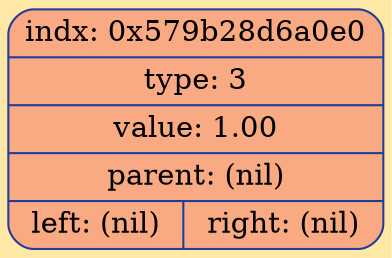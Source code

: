 digraph Tree {
	rankdir = TB;
	node [shape = record];
	edge [color = "#203D98"];
	bgcolor = "#FFE7A5";
	node0x579b28d6a0e0 [color = "#203D98", shape = Mrecord, style = filled, fillcolor = "#FAAA82", label = "{indx: 0x579b28d6a0e0 | type: 3 | value: 1.00 | parent: (nil) | { left: (nil) | right: (nil)}}"];
}
